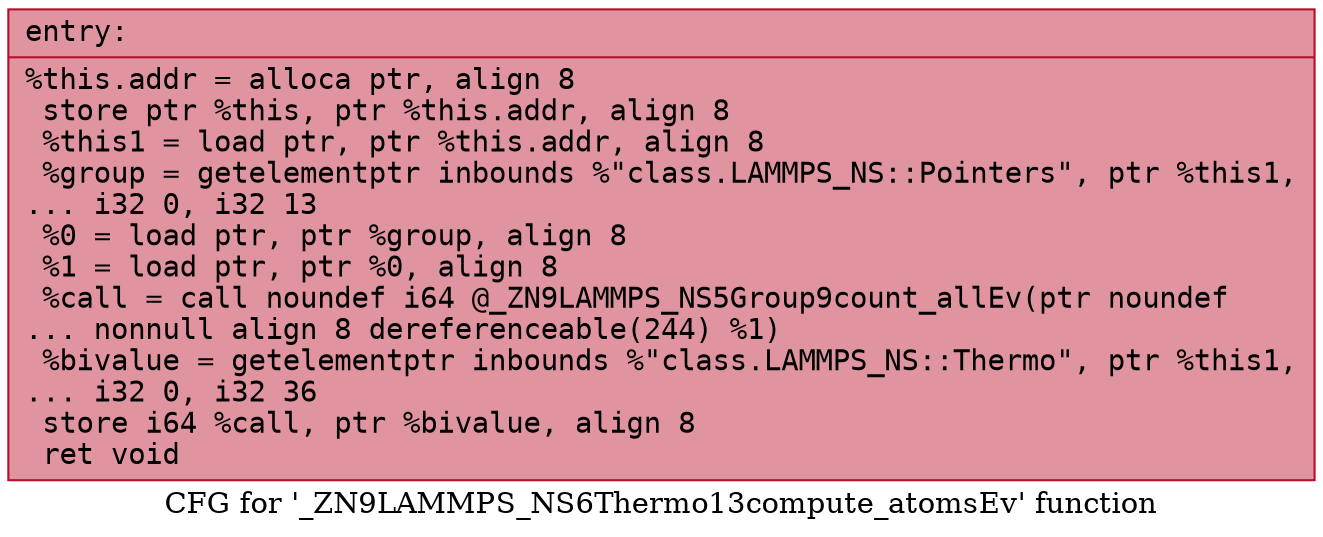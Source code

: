 digraph "CFG for '_ZN9LAMMPS_NS6Thermo13compute_atomsEv' function" {
	label="CFG for '_ZN9LAMMPS_NS6Thermo13compute_atomsEv' function";

	Node0x55bd404c4140 [shape=record,color="#b70d28ff", style=filled, fillcolor="#b70d2870" fontname="Courier",label="{entry:\l|  %this.addr = alloca ptr, align 8\l  store ptr %this, ptr %this.addr, align 8\l  %this1 = load ptr, ptr %this.addr, align 8\l  %group = getelementptr inbounds %\"class.LAMMPS_NS::Pointers\", ptr %this1,\l... i32 0, i32 13\l  %0 = load ptr, ptr %group, align 8\l  %1 = load ptr, ptr %0, align 8\l  %call = call noundef i64 @_ZN9LAMMPS_NS5Group9count_allEv(ptr noundef\l... nonnull align 8 dereferenceable(244) %1)\l  %bivalue = getelementptr inbounds %\"class.LAMMPS_NS::Thermo\", ptr %this1,\l... i32 0, i32 36\l  store i64 %call, ptr %bivalue, align 8\l  ret void\l}"];
}
